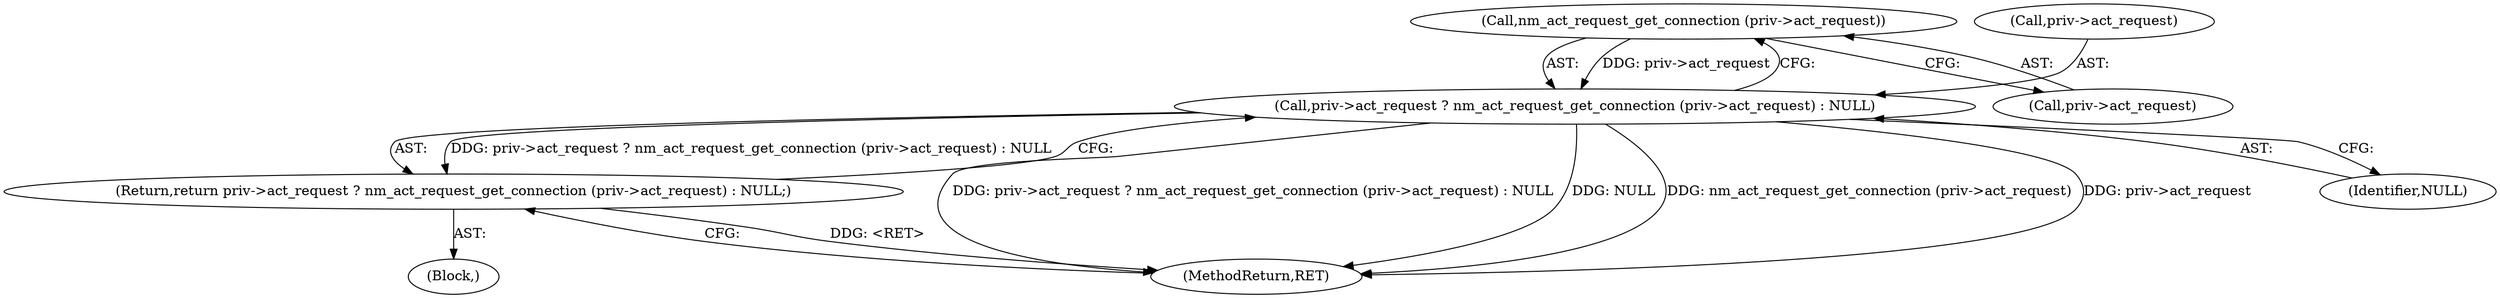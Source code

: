 digraph "0_NetworkManager_d5fc88e573fa58b93034b04d35a2454f5d28cad9@API" {
"1000828" [label="(Call,nm_act_request_get_connection (priv->act_request))"];
"1000824" [label="(Call,priv->act_request ? nm_act_request_get_connection (priv->act_request) : NULL)"];
"1000823" [label="(Return,return priv->act_request ? nm_act_request_get_connection (priv->act_request) : NULL;)"];
"1000823" [label="(Return,return priv->act_request ? nm_act_request_get_connection (priv->act_request) : NULL;)"];
"1000825" [label="(Call,priv->act_request)"];
"1000817" [label="(Block,)"];
"1000829" [label="(Call,priv->act_request)"];
"1007368" [label="(MethodReturn,RET)"];
"1000832" [label="(Identifier,NULL)"];
"1000828" [label="(Call,nm_act_request_get_connection (priv->act_request))"];
"1000824" [label="(Call,priv->act_request ? nm_act_request_get_connection (priv->act_request) : NULL)"];
"1000828" -> "1000824"  [label="AST: "];
"1000828" -> "1000829"  [label="CFG: "];
"1000829" -> "1000828"  [label="AST: "];
"1000824" -> "1000828"  [label="CFG: "];
"1000828" -> "1000824"  [label="DDG: priv->act_request"];
"1000824" -> "1000823"  [label="AST: "];
"1000824" -> "1000832"  [label="CFG: "];
"1000825" -> "1000824"  [label="AST: "];
"1000832" -> "1000824"  [label="AST: "];
"1000823" -> "1000824"  [label="CFG: "];
"1000824" -> "1007368"  [label="DDG: priv->act_request ? nm_act_request_get_connection (priv->act_request) : NULL"];
"1000824" -> "1007368"  [label="DDG: NULL"];
"1000824" -> "1007368"  [label="DDG: nm_act_request_get_connection (priv->act_request)"];
"1000824" -> "1007368"  [label="DDG: priv->act_request"];
"1000824" -> "1000823"  [label="DDG: priv->act_request ? nm_act_request_get_connection (priv->act_request) : NULL"];
"1000823" -> "1000817"  [label="AST: "];
"1007368" -> "1000823"  [label="CFG: "];
"1000823" -> "1007368"  [label="DDG: <RET>"];
}
